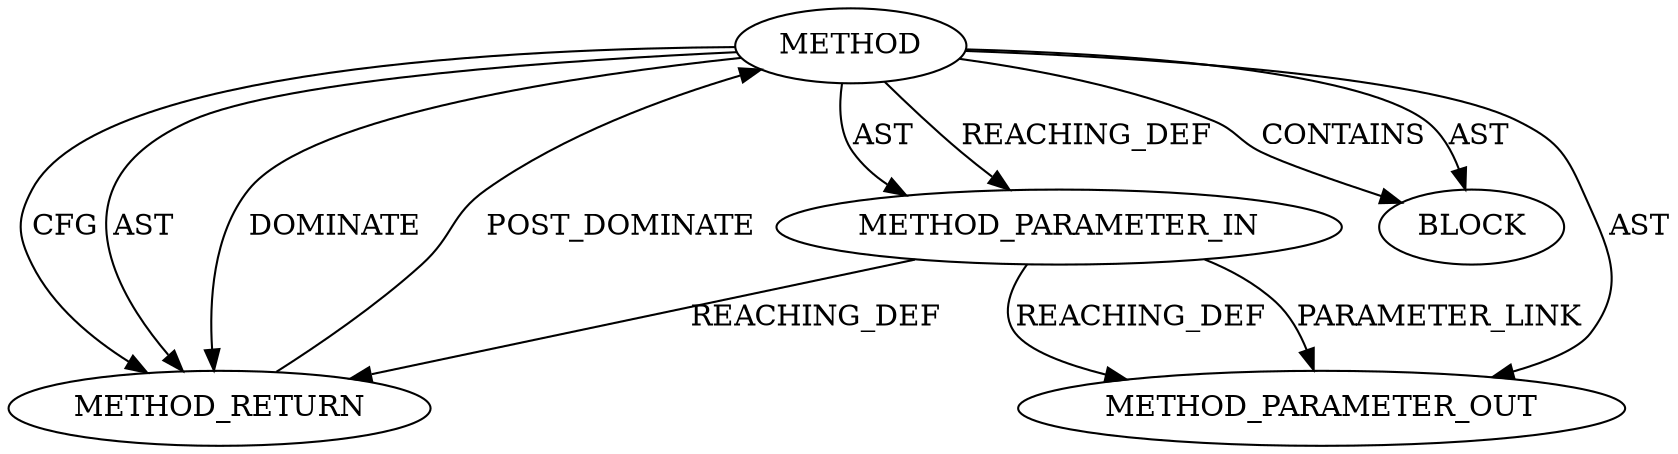 digraph {
  27212 [label=METHOD_PARAMETER_OUT ORDER=1 CODE="p1" IS_VARIADIC=false TYPE_FULL_NAME="ANY" EVALUATION_STRATEGY="BY_VALUE" INDEX=1 NAME="p1"]
  25505 [label=METHOD AST_PARENT_TYPE="NAMESPACE_BLOCK" AST_PARENT_FULL_NAME="<global>" ORDER=0 CODE="<empty>" FULL_NAME="<operator>.indirection" IS_EXTERNAL=true FILENAME="<empty>" SIGNATURE="" NAME="<operator>.indirection"]
  25508 [label=METHOD_RETURN ORDER=2 CODE="RET" TYPE_FULL_NAME="ANY" EVALUATION_STRATEGY="BY_VALUE"]
  25506 [label=METHOD_PARAMETER_IN ORDER=1 CODE="p1" IS_VARIADIC=false TYPE_FULL_NAME="ANY" EVALUATION_STRATEGY="BY_VALUE" INDEX=1 NAME="p1"]
  25507 [label=BLOCK ORDER=1 ARGUMENT_INDEX=1 CODE="<empty>" TYPE_FULL_NAME="ANY"]
  25505 -> 27212 [label=AST ]
  25505 -> 25508 [label=AST ]
  25505 -> 25506 [label=AST ]
  25506 -> 27212 [label=PARAMETER_LINK ]
  25505 -> 25508 [label=DOMINATE ]
  25505 -> 25507 [label=CONTAINS ]
  25505 -> 25506 [label=REACHING_DEF VARIABLE=""]
  25505 -> 25507 [label=AST ]
  25506 -> 27212 [label=REACHING_DEF VARIABLE="p1"]
  25505 -> 25508 [label=CFG ]
  25508 -> 25505 [label=POST_DOMINATE ]
  25506 -> 25508 [label=REACHING_DEF VARIABLE="p1"]
}
